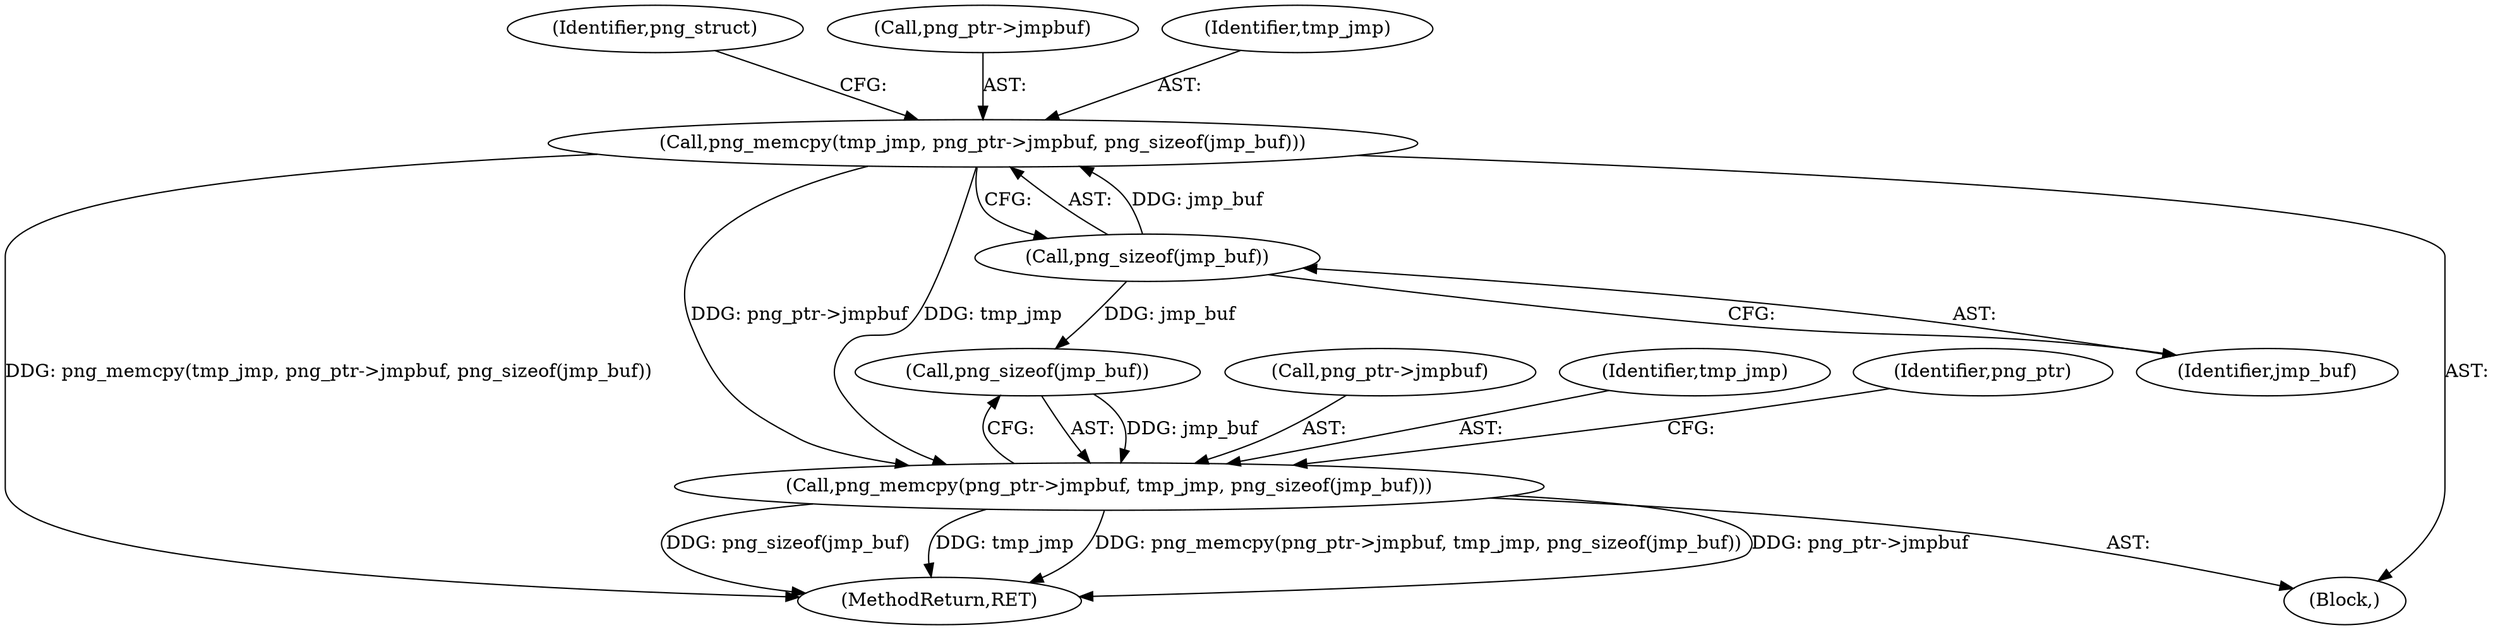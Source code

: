digraph "0_Chrome_7f3d85b096f66870a15b37c2f40b219b2e292693_7@API" {
"1000154" [label="(Call,png_memcpy(tmp_jmp, png_ptr->jmpbuf, png_sizeof(jmp_buf)))"];
"1000159" [label="(Call,png_sizeof(jmp_buf))"];
"1000185" [label="(Call,png_memcpy(png_ptr->jmpbuf, tmp_jmp, png_sizeof(jmp_buf)))"];
"1000297" [label="(MethodReturn,RET)"];
"1000164" [label="(Identifier,png_struct)"];
"1000185" [label="(Call,png_memcpy(png_ptr->jmpbuf, tmp_jmp, png_sizeof(jmp_buf)))"];
"1000111" [label="(Block,)"];
"1000154" [label="(Call,png_memcpy(tmp_jmp, png_ptr->jmpbuf, png_sizeof(jmp_buf)))"];
"1000186" [label="(Call,png_ptr->jmpbuf)"];
"1000190" [label="(Call,png_sizeof(jmp_buf))"];
"1000189" [label="(Identifier,tmp_jmp)"];
"1000194" [label="(Identifier,png_ptr)"];
"1000160" [label="(Identifier,jmp_buf)"];
"1000159" [label="(Call,png_sizeof(jmp_buf))"];
"1000156" [label="(Call,png_ptr->jmpbuf)"];
"1000155" [label="(Identifier,tmp_jmp)"];
"1000154" -> "1000111"  [label="AST: "];
"1000154" -> "1000159"  [label="CFG: "];
"1000155" -> "1000154"  [label="AST: "];
"1000156" -> "1000154"  [label="AST: "];
"1000159" -> "1000154"  [label="AST: "];
"1000164" -> "1000154"  [label="CFG: "];
"1000154" -> "1000297"  [label="DDG: png_memcpy(tmp_jmp, png_ptr->jmpbuf, png_sizeof(jmp_buf))"];
"1000159" -> "1000154"  [label="DDG: jmp_buf"];
"1000154" -> "1000185"  [label="DDG: png_ptr->jmpbuf"];
"1000154" -> "1000185"  [label="DDG: tmp_jmp"];
"1000159" -> "1000160"  [label="CFG: "];
"1000160" -> "1000159"  [label="AST: "];
"1000159" -> "1000190"  [label="DDG: jmp_buf"];
"1000185" -> "1000111"  [label="AST: "];
"1000185" -> "1000190"  [label="CFG: "];
"1000186" -> "1000185"  [label="AST: "];
"1000189" -> "1000185"  [label="AST: "];
"1000190" -> "1000185"  [label="AST: "];
"1000194" -> "1000185"  [label="CFG: "];
"1000185" -> "1000297"  [label="DDG: png_memcpy(png_ptr->jmpbuf, tmp_jmp, png_sizeof(jmp_buf))"];
"1000185" -> "1000297"  [label="DDG: png_ptr->jmpbuf"];
"1000185" -> "1000297"  [label="DDG: png_sizeof(jmp_buf)"];
"1000185" -> "1000297"  [label="DDG: tmp_jmp"];
"1000190" -> "1000185"  [label="DDG: jmp_buf"];
}
